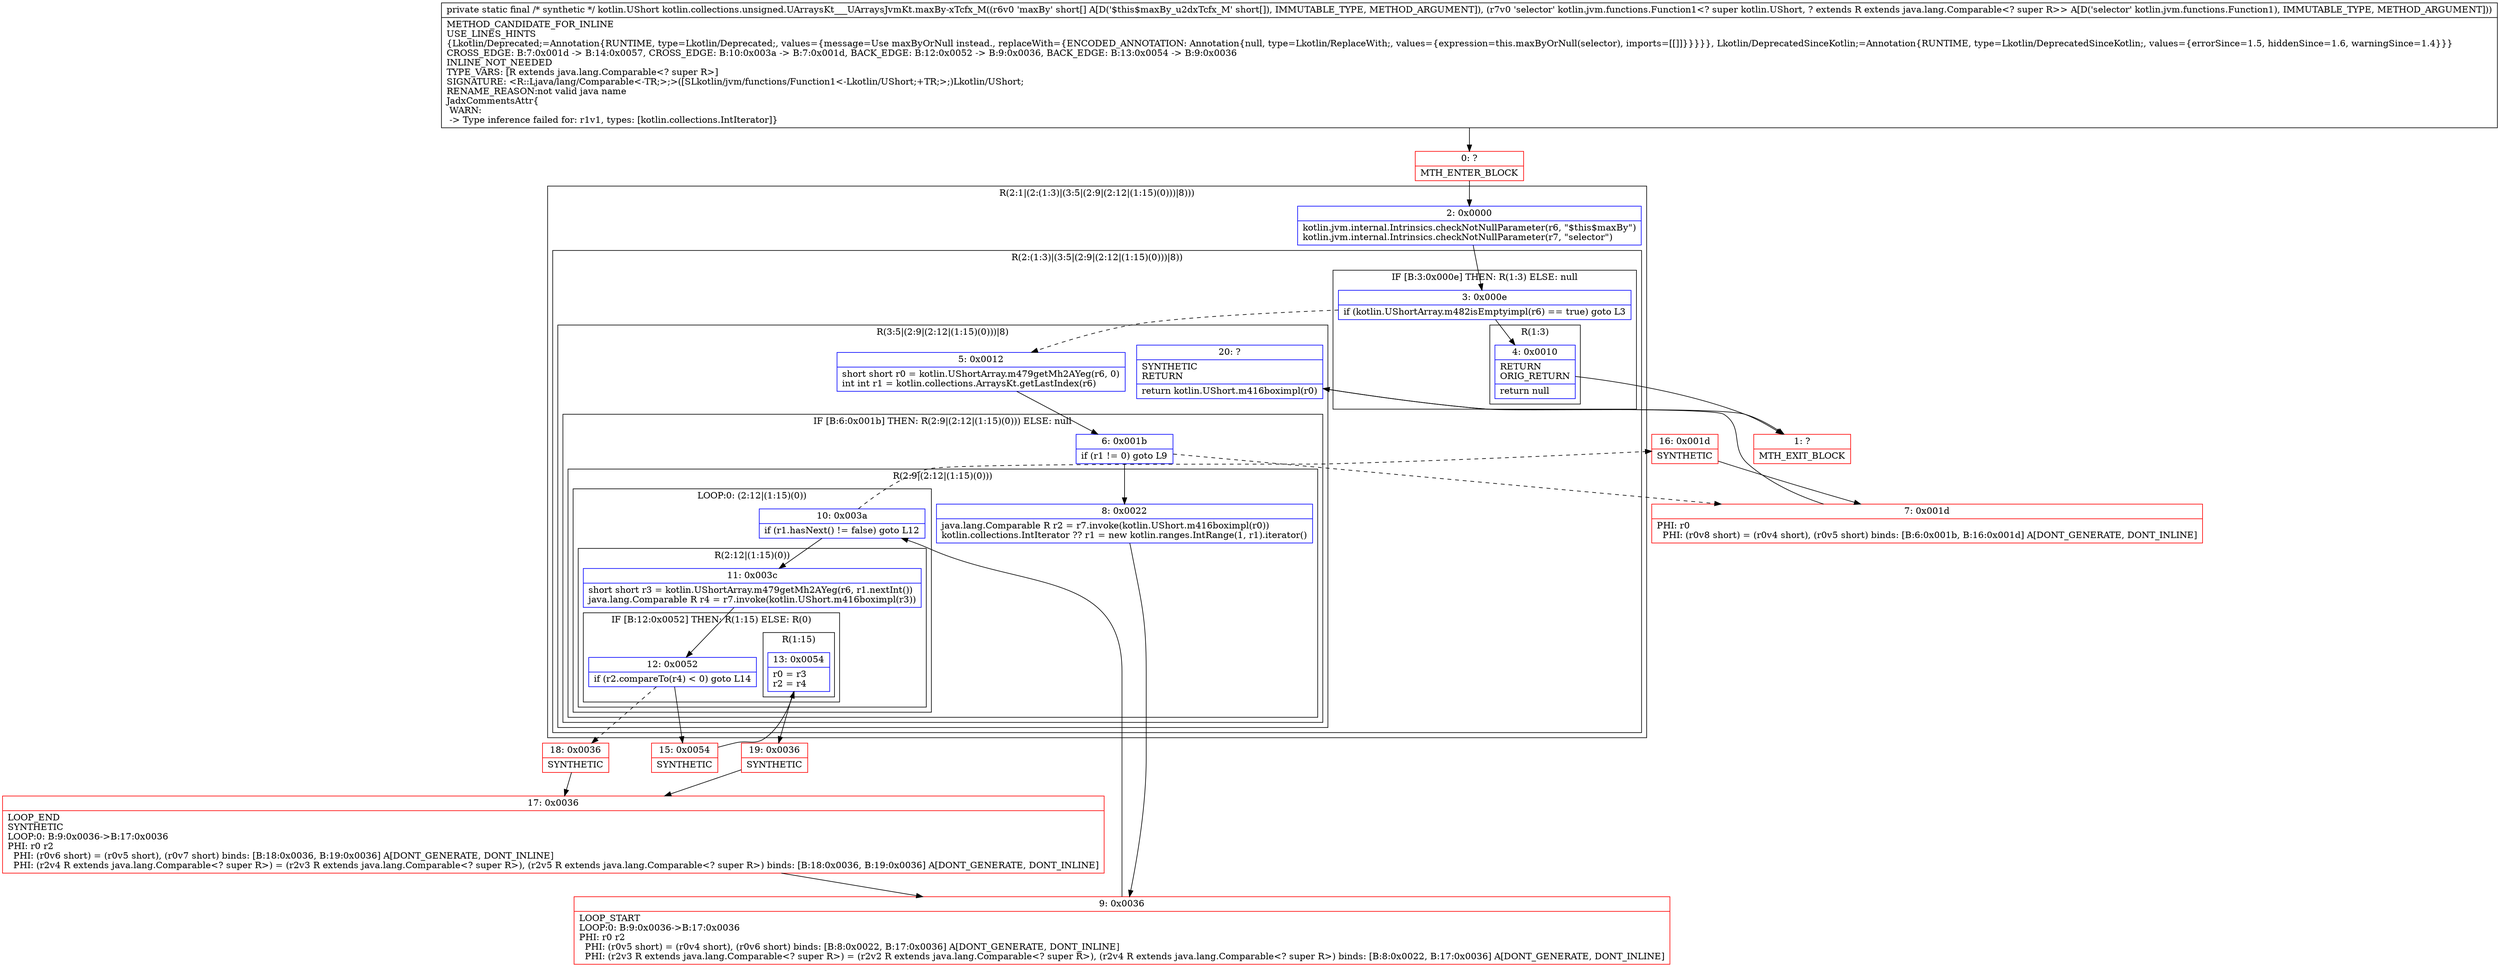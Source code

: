 digraph "CFG forkotlin.collections.unsigned.UArraysKt___UArraysJvmKt.maxBy\-xTcfx_M([SLkotlin\/jvm\/functions\/Function1;)Lkotlin\/UShort;" {
subgraph cluster_Region_1405982996 {
label = "R(2:1|(2:(1:3)|(3:5|(2:9|(2:12|(1:15)(0)))|8)))";
node [shape=record,color=blue];
Node_2 [shape=record,label="{2\:\ 0x0000|kotlin.jvm.internal.Intrinsics.checkNotNullParameter(r6, \"$this$maxBy\")\lkotlin.jvm.internal.Intrinsics.checkNotNullParameter(r7, \"selector\")\l}"];
subgraph cluster_Region_1742821208 {
label = "R(2:(1:3)|(3:5|(2:9|(2:12|(1:15)(0)))|8))";
node [shape=record,color=blue];
subgraph cluster_IfRegion_2147082385 {
label = "IF [B:3:0x000e] THEN: R(1:3) ELSE: null";
node [shape=record,color=blue];
Node_3 [shape=record,label="{3\:\ 0x000e|if (kotlin.UShortArray.m482isEmptyimpl(r6) == true) goto L3\l}"];
subgraph cluster_Region_123607536 {
label = "R(1:3)";
node [shape=record,color=blue];
Node_4 [shape=record,label="{4\:\ 0x0010|RETURN\lORIG_RETURN\l|return null\l}"];
}
}
subgraph cluster_Region_677642116 {
label = "R(3:5|(2:9|(2:12|(1:15)(0)))|8)";
node [shape=record,color=blue];
Node_5 [shape=record,label="{5\:\ 0x0012|short short r0 = kotlin.UShortArray.m479getMh2AYeg(r6, 0)\lint int r1 = kotlin.collections.ArraysKt.getLastIndex(r6)\l}"];
subgraph cluster_IfRegion_1827729635 {
label = "IF [B:6:0x001b] THEN: R(2:9|(2:12|(1:15)(0))) ELSE: null";
node [shape=record,color=blue];
Node_6 [shape=record,label="{6\:\ 0x001b|if (r1 != 0) goto L9\l}"];
subgraph cluster_Region_269176542 {
label = "R(2:9|(2:12|(1:15)(0)))";
node [shape=record,color=blue];
Node_8 [shape=record,label="{8\:\ 0x0022|java.lang.Comparable R r2 = r7.invoke(kotlin.UShort.m416boximpl(r0))\lkotlin.collections.IntIterator ?? r1 = new kotlin.ranges.IntRange(1, r1).iterator()\l}"];
subgraph cluster_LoopRegion_1307724046 {
label = "LOOP:0: (2:12|(1:15)(0))";
node [shape=record,color=blue];
Node_10 [shape=record,label="{10\:\ 0x003a|if (r1.hasNext() != false) goto L12\l}"];
subgraph cluster_Region_122000336 {
label = "R(2:12|(1:15)(0))";
node [shape=record,color=blue];
Node_11 [shape=record,label="{11\:\ 0x003c|short short r3 = kotlin.UShortArray.m479getMh2AYeg(r6, r1.nextInt())\ljava.lang.Comparable R r4 = r7.invoke(kotlin.UShort.m416boximpl(r3))\l}"];
subgraph cluster_IfRegion_1540930854 {
label = "IF [B:12:0x0052] THEN: R(1:15) ELSE: R(0)";
node [shape=record,color=blue];
Node_12 [shape=record,label="{12\:\ 0x0052|if (r2.compareTo(r4) \< 0) goto L14\l}"];
subgraph cluster_Region_278975360 {
label = "R(1:15)";
node [shape=record,color=blue];
Node_13 [shape=record,label="{13\:\ 0x0054|r0 = r3\lr2 = r4\l}"];
}
subgraph cluster_Region_954479926 {
label = "R(0)";
node [shape=record,color=blue];
}
}
}
}
}
}
Node_20 [shape=record,label="{20\:\ ?|SYNTHETIC\lRETURN\l|return kotlin.UShort.m416boximpl(r0)\l}"];
}
}
}
Node_0 [shape=record,color=red,label="{0\:\ ?|MTH_ENTER_BLOCK\l}"];
Node_1 [shape=record,color=red,label="{1\:\ ?|MTH_EXIT_BLOCK\l}"];
Node_7 [shape=record,color=red,label="{7\:\ 0x001d|PHI: r0 \l  PHI: (r0v8 short) = (r0v4 short), (r0v5 short) binds: [B:6:0x001b, B:16:0x001d] A[DONT_GENERATE, DONT_INLINE]\l}"];
Node_9 [shape=record,color=red,label="{9\:\ 0x0036|LOOP_START\lLOOP:0: B:9:0x0036\-\>B:17:0x0036\lPHI: r0 r2 \l  PHI: (r0v5 short) = (r0v4 short), (r0v6 short) binds: [B:8:0x0022, B:17:0x0036] A[DONT_GENERATE, DONT_INLINE]\l  PHI: (r2v3 R extends java.lang.Comparable\<? super R\>) = (r2v2 R extends java.lang.Comparable\<? super R\>), (r2v4 R extends java.lang.Comparable\<? super R\>) binds: [B:8:0x0022, B:17:0x0036] A[DONT_GENERATE, DONT_INLINE]\l}"];
Node_15 [shape=record,color=red,label="{15\:\ 0x0054|SYNTHETIC\l}"];
Node_19 [shape=record,color=red,label="{19\:\ 0x0036|SYNTHETIC\l}"];
Node_17 [shape=record,color=red,label="{17\:\ 0x0036|LOOP_END\lSYNTHETIC\lLOOP:0: B:9:0x0036\-\>B:17:0x0036\lPHI: r0 r2 \l  PHI: (r0v6 short) = (r0v5 short), (r0v7 short) binds: [B:18:0x0036, B:19:0x0036] A[DONT_GENERATE, DONT_INLINE]\l  PHI: (r2v4 R extends java.lang.Comparable\<? super R\>) = (r2v3 R extends java.lang.Comparable\<? super R\>), (r2v5 R extends java.lang.Comparable\<? super R\>) binds: [B:18:0x0036, B:19:0x0036] A[DONT_GENERATE, DONT_INLINE]\l}"];
Node_18 [shape=record,color=red,label="{18\:\ 0x0036|SYNTHETIC\l}"];
Node_16 [shape=record,color=red,label="{16\:\ 0x001d|SYNTHETIC\l}"];
MethodNode[shape=record,label="{private static final \/* synthetic *\/ kotlin.UShort kotlin.collections.unsigned.UArraysKt___UArraysJvmKt.maxBy\-xTcfx_M((r6v0 'maxBy' short[] A[D('$this$maxBy_u2dxTcfx_M' short[]), IMMUTABLE_TYPE, METHOD_ARGUMENT]), (r7v0 'selector' kotlin.jvm.functions.Function1\<? super kotlin.UShort, ? extends R extends java.lang.Comparable\<? super R\>\> A[D('selector' kotlin.jvm.functions.Function1), IMMUTABLE_TYPE, METHOD_ARGUMENT]))  | METHOD_CANDIDATE_FOR_INLINE\lUSE_LINES_HINTS\l\{Lkotlin\/Deprecated;=Annotation\{RUNTIME, type=Lkotlin\/Deprecated;, values=\{message=Use maxByOrNull instead., replaceWith=\{ENCODED_ANNOTATION: Annotation\{null, type=Lkotlin\/ReplaceWith;, values=\{expression=this.maxByOrNull(selector), imports=[[]]\}\}\}\}\}, Lkotlin\/DeprecatedSinceKotlin;=Annotation\{RUNTIME, type=Lkotlin\/DeprecatedSinceKotlin;, values=\{errorSince=1.5, hiddenSince=1.6, warningSince=1.4\}\}\}\lCROSS_EDGE: B:7:0x001d \-\> B:14:0x0057, CROSS_EDGE: B:10:0x003a \-\> B:7:0x001d, BACK_EDGE: B:12:0x0052 \-\> B:9:0x0036, BACK_EDGE: B:13:0x0054 \-\> B:9:0x0036\lINLINE_NOT_NEEDED\lTYPE_VARS: [R extends java.lang.Comparable\<? super R\>]\lSIGNATURE: \<R::Ljava\/lang\/Comparable\<\-TR;\>;\>([SLkotlin\/jvm\/functions\/Function1\<\-Lkotlin\/UShort;+TR;\>;)Lkotlin\/UShort;\lRENAME_REASON:not valid java name\lJadxCommentsAttr\{\l WARN: \l \-\> Type inference failed for: r1v1, types: [kotlin.collections.IntIterator]\}\l}"];
MethodNode -> Node_0;Node_2 -> Node_3;
Node_3 -> Node_4;
Node_3 -> Node_5[style=dashed];
Node_4 -> Node_1;
Node_5 -> Node_6;
Node_6 -> Node_7[style=dashed];
Node_6 -> Node_8;
Node_8 -> Node_9;
Node_10 -> Node_11;
Node_10 -> Node_16[style=dashed];
Node_11 -> Node_12;
Node_12 -> Node_15;
Node_12 -> Node_18[style=dashed];
Node_13 -> Node_19;
Node_20 -> Node_1;
Node_0 -> Node_2;
Node_7 -> Node_20;
Node_9 -> Node_10;
Node_15 -> Node_13;
Node_19 -> Node_17;
Node_17 -> Node_9;
Node_18 -> Node_17;
Node_16 -> Node_7;
}

